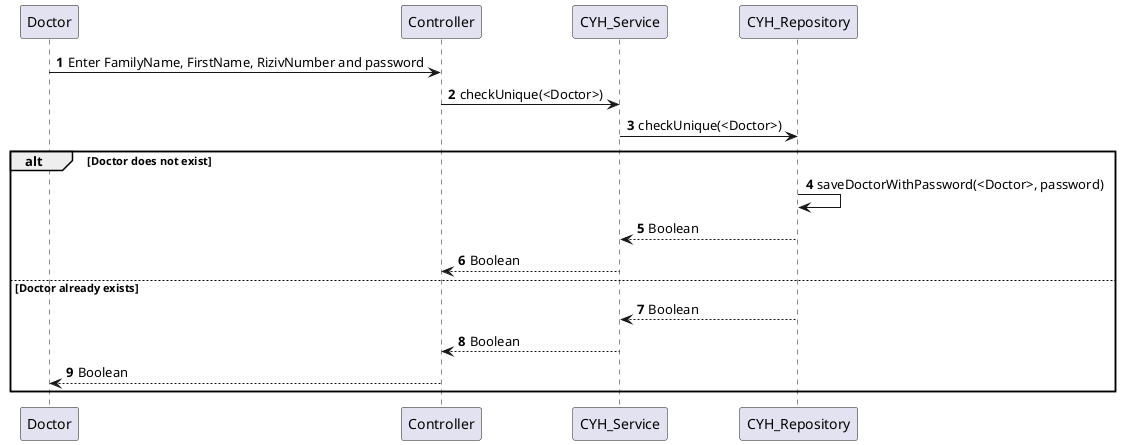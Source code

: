 @startuml
'https://plantuml.com/sequence-diagram

autonumber



Doctor -> Controller:Enter FamilyName, FirstName, RizivNumber and password


Controller -> CYH_Service: checkUnique(<Doctor>)

CYH_Service -> CYH_Repository: checkUnique(<Doctor>)
alt Doctor does not exist
CYH_Repository -> CYH_Repository: saveDoctorWithPassword(<Doctor>, password)
CYH_Repository --> CYH_Service: Boolean
CYH_Service --> Controller: Boolean

else Doctor already exists
CYH_Repository --> CYH_Service: Boolean
CYH_Service --> Controller: Boolean
Controller --> Doctor: Boolean
end

@enduml